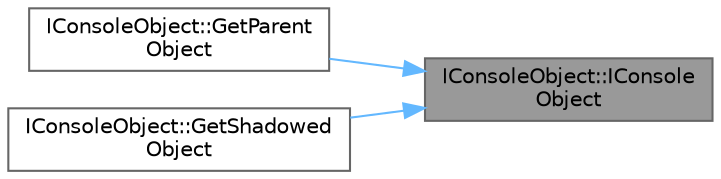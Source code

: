 digraph "IConsoleObject::IConsoleObject"
{
 // INTERACTIVE_SVG=YES
 // LATEX_PDF_SIZE
  bgcolor="transparent";
  edge [fontname=Helvetica,fontsize=10,labelfontname=Helvetica,labelfontsize=10];
  node [fontname=Helvetica,fontsize=10,shape=box,height=0.2,width=0.4];
  rankdir="RL";
  Node1 [id="Node000001",label="IConsoleObject::IConsole\lObject",height=0.2,width=0.4,color="gray40", fillcolor="grey60", style="filled", fontcolor="black",tooltip=" "];
  Node1 -> Node2 [id="edge1_Node000001_Node000002",dir="back",color="steelblue1",style="solid",tooltip=" "];
  Node2 [id="Node000002",label="IConsoleObject::GetParent\lObject",height=0.2,width=0.4,color="grey40", fillcolor="white", style="filled",URL="$d7/d0d/classIConsoleObject.html#a0c80952a85dc0fc1c4b559eb5b92ca4b",tooltip="If the object has a parent (for instance the main cvar that owns an other-platform cvar),..."];
  Node1 -> Node3 [id="edge2_Node000001_Node000003",dir="back",color="steelblue1",style="solid",tooltip=" "];
  Node3 [id="Node000003",label="IConsoleObject::GetShadowed\lObject",height=0.2,width=0.4,color="grey40", fillcolor="white", style="filled",URL="$d7/d0d/classIConsoleObject.html#a1319b9f471811cb56e756d5919a29713",tooltip="If IsShadowObject() returns true, this function will return the \"real\" variable the shadow cvar is sh..."];
}
